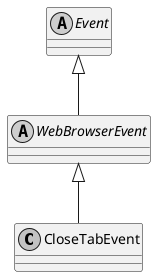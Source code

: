 @startuml
skinparam monochrome true
skinparam classAttributeIconSize 0

class CloseTabEvent {
}
abstract class WebBrowserEvent {
}
abstract class Event
WebBrowserEvent <|-- CloseTabEvent
Event <|-- WebBrowserEvent
@enduml
